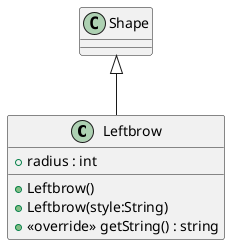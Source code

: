 @startuml
class Leftbrow {
    + radius : int
    + Leftbrow()
    + Leftbrow(style:String)
    + <<override>> getString() : string
}
Shape <|-- Leftbrow
@enduml

